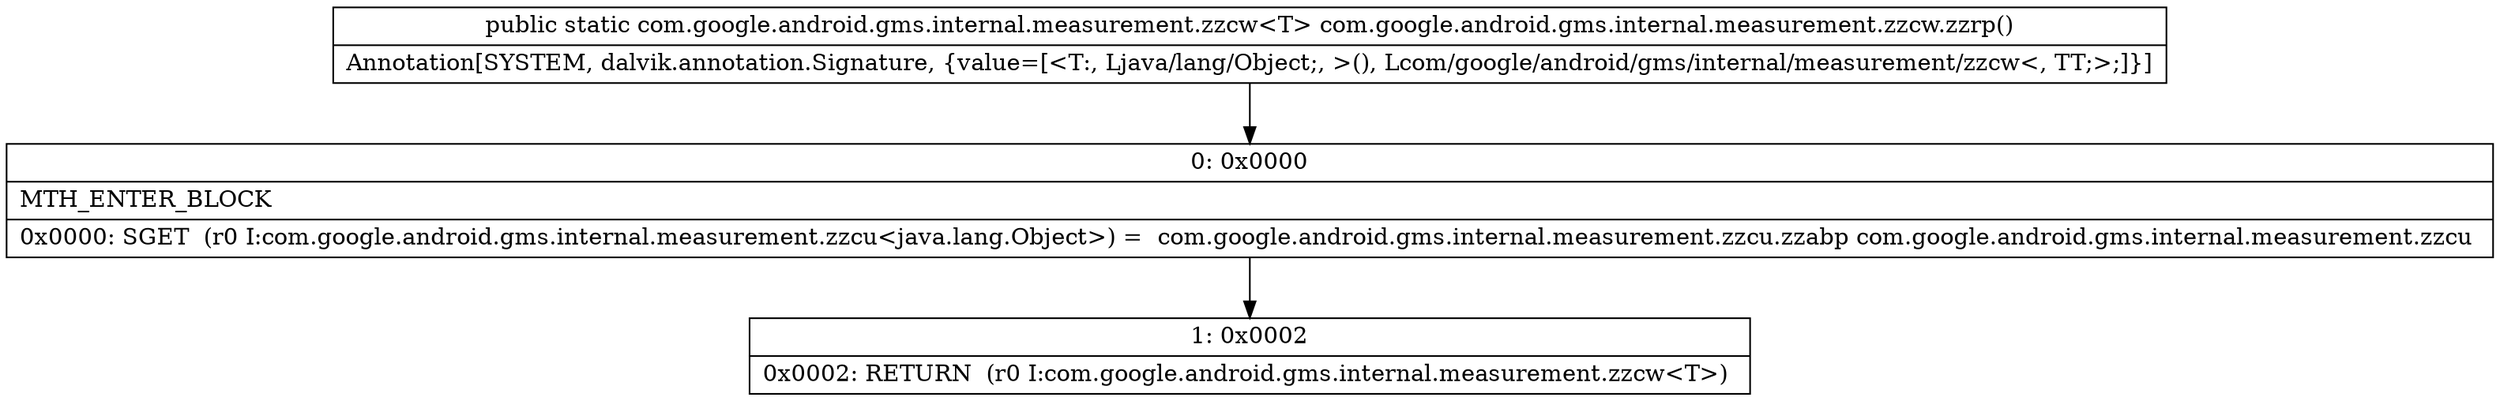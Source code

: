 digraph "CFG forcom.google.android.gms.internal.measurement.zzcw.zzrp()Lcom\/google\/android\/gms\/internal\/measurement\/zzcw;" {
Node_0 [shape=record,label="{0\:\ 0x0000|MTH_ENTER_BLOCK\l|0x0000: SGET  (r0 I:com.google.android.gms.internal.measurement.zzcu\<java.lang.Object\>) =  com.google.android.gms.internal.measurement.zzcu.zzabp com.google.android.gms.internal.measurement.zzcu \l}"];
Node_1 [shape=record,label="{1\:\ 0x0002|0x0002: RETURN  (r0 I:com.google.android.gms.internal.measurement.zzcw\<T\>) \l}"];
MethodNode[shape=record,label="{public static com.google.android.gms.internal.measurement.zzcw\<T\> com.google.android.gms.internal.measurement.zzcw.zzrp()  | Annotation[SYSTEM, dalvik.annotation.Signature, \{value=[\<T:, Ljava\/lang\/Object;, \>(), Lcom\/google\/android\/gms\/internal\/measurement\/zzcw\<, TT;\>;]\}]\l}"];
MethodNode -> Node_0;
Node_0 -> Node_1;
}


